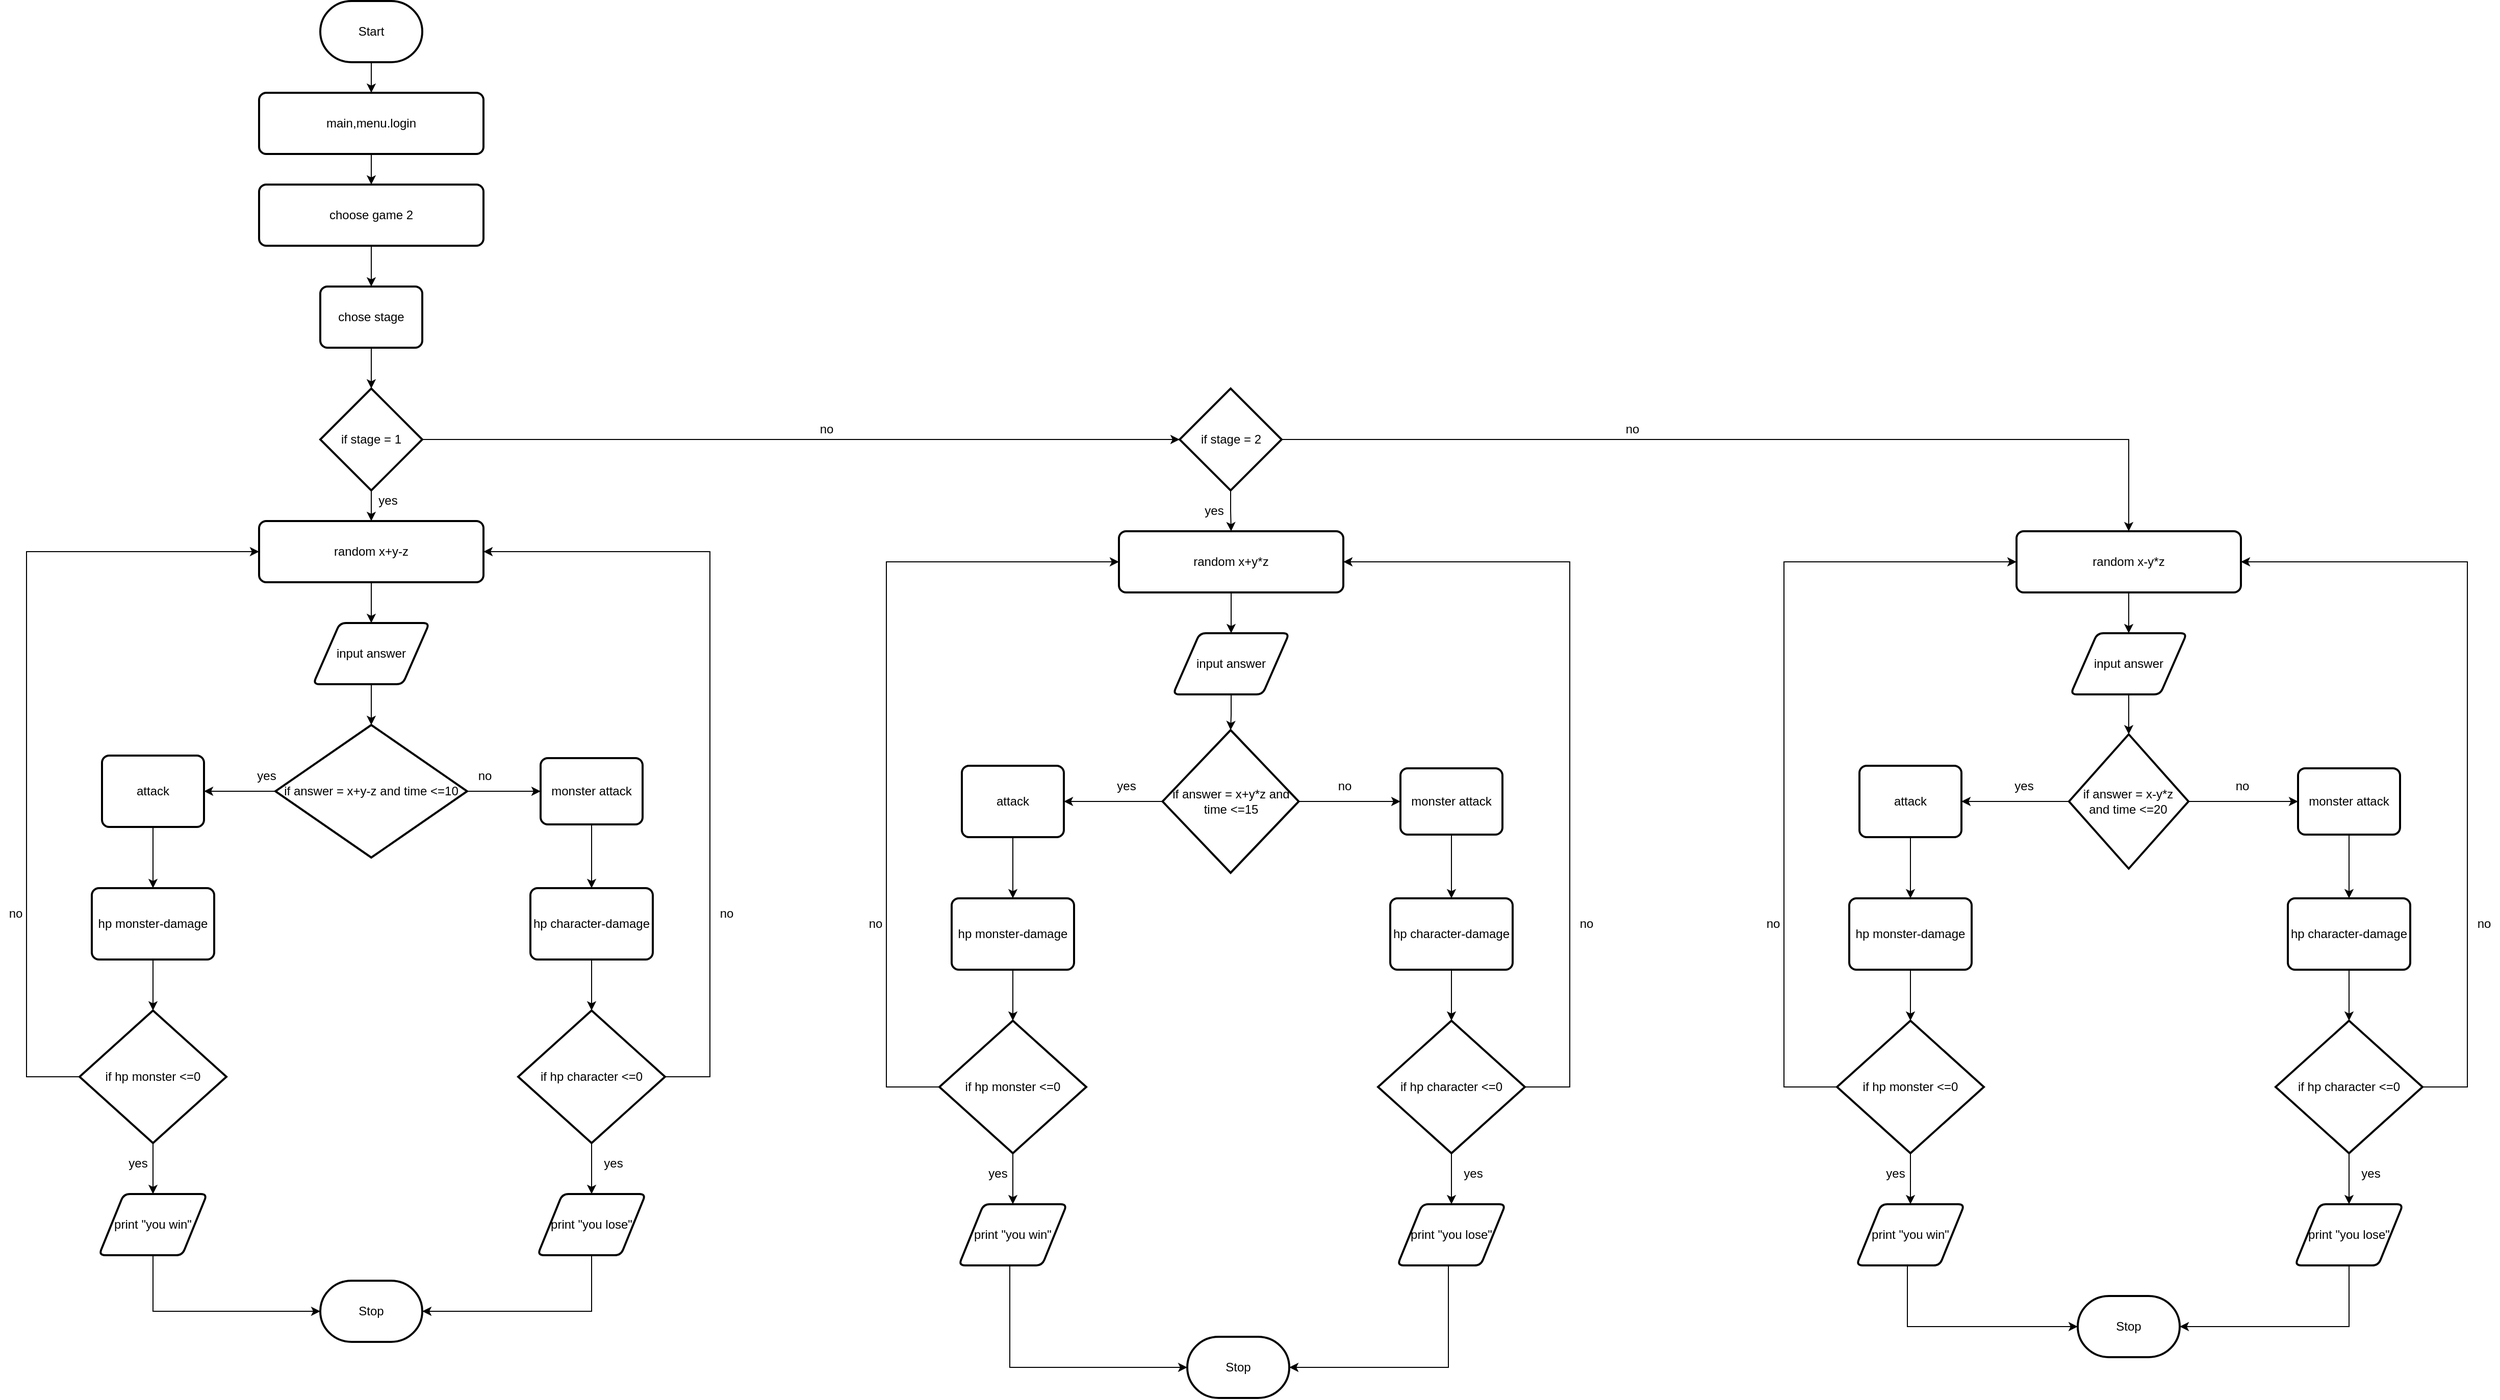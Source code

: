 <mxfile version="17.4.0" type="device"><diagram id="O9XZ9mIHdkQ8O5fEQUaZ" name="Page-1"><mxGraphModel dx="4620" dy="1631" grid="1" gridSize="10" guides="1" tooltips="1" connect="1" arrows="1" fold="1" page="1" pageScale="1" pageWidth="827" pageHeight="1169" math="0" shadow="0"><root><mxCell id="0"/><mxCell id="1" parent="0"/><mxCell id="i_u6n68iy82JmbD3WDRk-13" style="edgeStyle=orthogonalEdgeStyle;rounded=0;orthogonalLoop=1;jettySize=auto;html=1;" parent="1" source="i_u6n68iy82JmbD3WDRk-9" target="i_u6n68iy82JmbD3WDRk-11" edge="1"><mxGeometry relative="1" as="geometry"/></mxCell><mxCell id="i_u6n68iy82JmbD3WDRk-9" value="random x-y*z" style="rounded=1;whiteSpace=wrap;html=1;absoluteArcSize=1;arcSize=14;strokeWidth=2;" parent="1" vertex="1"><mxGeometry x="339" y="540" width="220" height="60" as="geometry"/></mxCell><mxCell id="i_u6n68iy82JmbD3WDRk-14" style="edgeStyle=orthogonalEdgeStyle;rounded=0;orthogonalLoop=1;jettySize=auto;html=1;entryX=0.5;entryY=0;entryDx=0;entryDy=0;entryPerimeter=0;" parent="1" source="i_u6n68iy82JmbD3WDRk-11" target="i_u6n68iy82JmbD3WDRk-12" edge="1"><mxGeometry relative="1" as="geometry"/></mxCell><mxCell id="i_u6n68iy82JmbD3WDRk-11" value="input answer" style="shape=parallelogram;html=1;strokeWidth=2;perimeter=parallelogramPerimeter;whiteSpace=wrap;rounded=1;arcSize=12;size=0.23;" parent="1" vertex="1"><mxGeometry x="392" y="640" width="114" height="60" as="geometry"/></mxCell><mxCell id="Tx6GWyymytDG92MF5uOb-338" style="edgeStyle=orthogonalEdgeStyle;rounded=0;orthogonalLoop=1;jettySize=auto;html=1;entryX=1;entryY=0.5;entryDx=0;entryDy=0;" edge="1" parent="1" source="i_u6n68iy82JmbD3WDRk-12" target="i_u6n68iy82JmbD3WDRk-16"><mxGeometry relative="1" as="geometry"/></mxCell><mxCell id="Tx6GWyymytDG92MF5uOb-339" style="edgeStyle=orthogonalEdgeStyle;rounded=0;orthogonalLoop=1;jettySize=auto;html=1;entryX=0;entryY=0.5;entryDx=0;entryDy=0;" edge="1" parent="1" source="i_u6n68iy82JmbD3WDRk-12" target="i_u6n68iy82JmbD3WDRk-15"><mxGeometry relative="1" as="geometry"/></mxCell><mxCell id="i_u6n68iy82JmbD3WDRk-12" value="if answer = x-y*z &lt;br&gt;and time &amp;lt;=20" style="strokeWidth=2;html=1;shape=mxgraph.flowchart.decision;whiteSpace=wrap;" parent="1" vertex="1"><mxGeometry x="390.43" y="739.13" width="117.13" height="131.74" as="geometry"/></mxCell><mxCell id="i_u6n68iy82JmbD3WDRk-26" style="edgeStyle=orthogonalEdgeStyle;rounded=0;orthogonalLoop=1;jettySize=auto;html=1;entryX=0.5;entryY=0;entryDx=0;entryDy=0;" parent="1" source="i_u6n68iy82JmbD3WDRk-15" target="i_u6n68iy82JmbD3WDRk-24" edge="1"><mxGeometry relative="1" as="geometry"/></mxCell><mxCell id="i_u6n68iy82JmbD3WDRk-15" value="monster attack" style="rounded=1;whiteSpace=wrap;html=1;absoluteArcSize=1;arcSize=14;strokeWidth=2;" parent="1" vertex="1"><mxGeometry x="615" y="772.5" width="100" height="65" as="geometry"/></mxCell><mxCell id="i_u6n68iy82JmbD3WDRk-25" style="edgeStyle=orthogonalEdgeStyle;rounded=0;orthogonalLoop=1;jettySize=auto;html=1;entryX=0.5;entryY=0;entryDx=0;entryDy=0;" parent="1" source="i_u6n68iy82JmbD3WDRk-16" target="i_u6n68iy82JmbD3WDRk-23" edge="1"><mxGeometry relative="1" as="geometry"/></mxCell><mxCell id="i_u6n68iy82JmbD3WDRk-16" value="attack" style="rounded=1;whiteSpace=wrap;html=1;absoluteArcSize=1;arcSize=14;strokeWidth=2;" parent="1" vertex="1"><mxGeometry x="185" y="770" width="100" height="70" as="geometry"/></mxCell><mxCell id="i_u6n68iy82JmbD3WDRk-19" value="yes" style="text;html=1;align=center;verticalAlign=middle;resizable=0;points=[];autosize=1;strokeColor=none;fillColor=none;" parent="1" vertex="1"><mxGeometry x="331" y="780" width="30" height="20" as="geometry"/></mxCell><mxCell id="i_u6n68iy82JmbD3WDRk-20" value="no" style="text;html=1;align=center;verticalAlign=middle;resizable=0;points=[];autosize=1;strokeColor=none;fillColor=none;" parent="1" vertex="1"><mxGeometry x="545" y="780" width="30" height="20" as="geometry"/></mxCell><mxCell id="i_u6n68iy82JmbD3WDRk-33" style="edgeStyle=orthogonalEdgeStyle;rounded=0;orthogonalLoop=1;jettySize=auto;html=1;entryX=0.5;entryY=0;entryDx=0;entryDy=0;entryPerimeter=0;" parent="1" source="i_u6n68iy82JmbD3WDRk-23" target="i_u6n68iy82JmbD3WDRk-32" edge="1"><mxGeometry relative="1" as="geometry"/></mxCell><mxCell id="i_u6n68iy82JmbD3WDRk-23" value="hp monster-damage" style="rounded=1;whiteSpace=wrap;html=1;absoluteArcSize=1;arcSize=14;strokeWidth=2;" parent="1" vertex="1"><mxGeometry x="175" y="900" width="120" height="70" as="geometry"/></mxCell><mxCell id="i_u6n68iy82JmbD3WDRk-34" style="edgeStyle=orthogonalEdgeStyle;rounded=0;orthogonalLoop=1;jettySize=auto;html=1;entryX=0.5;entryY=0;entryDx=0;entryDy=0;entryPerimeter=0;" parent="1" source="i_u6n68iy82JmbD3WDRk-24" target="i_u6n68iy82JmbD3WDRk-31" edge="1"><mxGeometry relative="1" as="geometry"/></mxCell><mxCell id="i_u6n68iy82JmbD3WDRk-24" value="hp character-damage" style="rounded=1;whiteSpace=wrap;html=1;absoluteArcSize=1;arcSize=14;strokeWidth=2;" parent="1" vertex="1"><mxGeometry x="605" y="900" width="120" height="70" as="geometry"/></mxCell><mxCell id="i_u6n68iy82JmbD3WDRk-45" style="edgeStyle=orthogonalEdgeStyle;rounded=0;orthogonalLoop=1;jettySize=auto;html=1;entryX=0.5;entryY=0;entryDx=0;entryDy=0;" parent="1" source="i_u6n68iy82JmbD3WDRk-31" target="i_u6n68iy82JmbD3WDRk-43" edge="1"><mxGeometry relative="1" as="geometry"/></mxCell><mxCell id="i_u6n68iy82JmbD3WDRk-54" style="edgeStyle=orthogonalEdgeStyle;rounded=0;orthogonalLoop=1;jettySize=auto;html=1;entryX=1;entryY=0.5;entryDx=0;entryDy=0;" parent="1" source="i_u6n68iy82JmbD3WDRk-31" target="i_u6n68iy82JmbD3WDRk-9" edge="1"><mxGeometry relative="1" as="geometry"><Array as="points"><mxPoint x="781" y="1085"/><mxPoint x="781" y="570"/></Array></mxGeometry></mxCell><mxCell id="i_u6n68iy82JmbD3WDRk-31" value="if hp character &amp;lt;=0" style="strokeWidth=2;html=1;shape=mxgraph.flowchart.decision;whiteSpace=wrap;" parent="1" vertex="1"><mxGeometry x="593" y="1020" width="144" height="130" as="geometry"/></mxCell><mxCell id="i_u6n68iy82JmbD3WDRk-44" style="edgeStyle=orthogonalEdgeStyle;rounded=0;orthogonalLoop=1;jettySize=auto;html=1;entryX=0.5;entryY=0;entryDx=0;entryDy=0;" parent="1" source="i_u6n68iy82JmbD3WDRk-32" target="i_u6n68iy82JmbD3WDRk-42" edge="1"><mxGeometry relative="1" as="geometry"/></mxCell><mxCell id="i_u6n68iy82JmbD3WDRk-53" style="edgeStyle=orthogonalEdgeStyle;rounded=0;orthogonalLoop=1;jettySize=auto;html=1;entryX=0;entryY=0.5;entryDx=0;entryDy=0;" parent="1" source="i_u6n68iy82JmbD3WDRk-32" target="i_u6n68iy82JmbD3WDRk-9" edge="1"><mxGeometry relative="1" as="geometry"><mxPoint x="111" y="560" as="targetPoint"/><Array as="points"><mxPoint x="111" y="1085"/><mxPoint x="111" y="570"/></Array></mxGeometry></mxCell><mxCell id="i_u6n68iy82JmbD3WDRk-32" value="if hp monster &amp;lt;=0" style="strokeWidth=2;html=1;shape=mxgraph.flowchart.decision;whiteSpace=wrap;" parent="1" vertex="1"><mxGeometry x="163" y="1020" width="144" height="130" as="geometry"/></mxCell><mxCell id="i_u6n68iy82JmbD3WDRk-37" value="no" style="text;html=1;align=center;verticalAlign=middle;resizable=0;points=[];autosize=1;strokeColor=none;fillColor=none;" parent="1" vertex="1"><mxGeometry x="85" y="915" width="30" height="20" as="geometry"/></mxCell><mxCell id="i_u6n68iy82JmbD3WDRk-38" value="no" style="text;html=1;align=center;verticalAlign=middle;resizable=0;points=[];autosize=1;strokeColor=none;fillColor=none;" parent="1" vertex="1"><mxGeometry x="782" y="915" width="30" height="20" as="geometry"/></mxCell><mxCell id="Tx6GWyymytDG92MF5uOb-345" style="edgeStyle=orthogonalEdgeStyle;rounded=0;orthogonalLoop=1;jettySize=auto;html=1;entryX=0;entryY=0.5;entryDx=0;entryDy=0;entryPerimeter=0;" edge="1" parent="1" source="i_u6n68iy82JmbD3WDRk-42" target="Tx6GWyymytDG92MF5uOb-342"><mxGeometry relative="1" as="geometry"><Array as="points"><mxPoint x="232" y="1320"/></Array></mxGeometry></mxCell><mxCell id="i_u6n68iy82JmbD3WDRk-42" value="print &quot;you win&quot;" style="shape=parallelogram;html=1;strokeWidth=2;perimeter=parallelogramPerimeter;whiteSpace=wrap;rounded=1;arcSize=12;size=0.23;" parent="1" vertex="1"><mxGeometry x="182" y="1200" width="106" height="60" as="geometry"/></mxCell><mxCell id="Tx6GWyymytDG92MF5uOb-348" style="edgeStyle=orthogonalEdgeStyle;rounded=0;orthogonalLoop=1;jettySize=auto;html=1;entryX=1;entryY=0.5;entryDx=0;entryDy=0;entryPerimeter=0;" edge="1" parent="1" source="i_u6n68iy82JmbD3WDRk-43" target="Tx6GWyymytDG92MF5uOb-342"><mxGeometry relative="1" as="geometry"><mxPoint x="665.0" y="1330" as="targetPoint"/><Array as="points"><mxPoint x="665" y="1320"/></Array></mxGeometry></mxCell><mxCell id="i_u6n68iy82JmbD3WDRk-43" value="print &quot;you lose&quot;" style="shape=parallelogram;html=1;strokeWidth=2;perimeter=parallelogramPerimeter;whiteSpace=wrap;rounded=1;arcSize=12;size=0.23;" parent="1" vertex="1"><mxGeometry x="612" y="1200" width="106" height="60" as="geometry"/></mxCell><mxCell id="i_u6n68iy82JmbD3WDRk-55" value="yes" style="text;html=1;align=center;verticalAlign=middle;resizable=0;points=[];autosize=1;strokeColor=none;fillColor=none;" parent="1" vertex="1"><mxGeometry x="205" y="1160" width="30" height="20" as="geometry"/></mxCell><mxCell id="i_u6n68iy82JmbD3WDRk-56" value="yes" style="text;html=1;align=center;verticalAlign=middle;resizable=0;points=[];autosize=1;strokeColor=none;fillColor=none;" parent="1" vertex="1"><mxGeometry x="671" y="1160" width="30" height="20" as="geometry"/></mxCell><mxCell id="Tx6GWyymytDG92MF5uOb-190" style="edgeStyle=orthogonalEdgeStyle;rounded=0;orthogonalLoop=1;jettySize=auto;html=1;" edge="1" parent="1" source="Tx6GWyymytDG92MF5uOb-191" target="Tx6GWyymytDG92MF5uOb-193"><mxGeometry relative="1" as="geometry"/></mxCell><mxCell id="Tx6GWyymytDG92MF5uOb-191" value="random x+y*z" style="rounded=1;whiteSpace=wrap;html=1;absoluteArcSize=1;arcSize=14;strokeWidth=2;" vertex="1" parent="1"><mxGeometry x="-541" y="540" width="220" height="60" as="geometry"/></mxCell><mxCell id="Tx6GWyymytDG92MF5uOb-192" style="edgeStyle=orthogonalEdgeStyle;rounded=0;orthogonalLoop=1;jettySize=auto;html=1;entryX=0.5;entryY=0;entryDx=0;entryDy=0;entryPerimeter=0;" edge="1" parent="1" source="Tx6GWyymytDG92MF5uOb-193" target="Tx6GWyymytDG92MF5uOb-196"><mxGeometry relative="1" as="geometry"/></mxCell><mxCell id="Tx6GWyymytDG92MF5uOb-193" value="input answer" style="shape=parallelogram;html=1;strokeWidth=2;perimeter=parallelogramPerimeter;whiteSpace=wrap;rounded=1;arcSize=12;size=0.23;" vertex="1" parent="1"><mxGeometry x="-488" y="640" width="114" height="60" as="geometry"/></mxCell><mxCell id="Tx6GWyymytDG92MF5uOb-194" style="edgeStyle=orthogonalEdgeStyle;rounded=0;orthogonalLoop=1;jettySize=auto;html=1;entryX=1;entryY=0.5;entryDx=0;entryDy=0;" edge="1" parent="1" source="Tx6GWyymytDG92MF5uOb-196" target="Tx6GWyymytDG92MF5uOb-200"><mxGeometry relative="1" as="geometry"/></mxCell><mxCell id="Tx6GWyymytDG92MF5uOb-195" style="edgeStyle=orthogonalEdgeStyle;rounded=0;orthogonalLoop=1;jettySize=auto;html=1;entryX=0;entryY=0.5;entryDx=0;entryDy=0;" edge="1" parent="1" source="Tx6GWyymytDG92MF5uOb-196" target="Tx6GWyymytDG92MF5uOb-198"><mxGeometry relative="1" as="geometry"/></mxCell><mxCell id="Tx6GWyymytDG92MF5uOb-196" value="if answer = x+y*z and time &amp;lt;=15" style="strokeWidth=2;html=1;shape=mxgraph.flowchart.decision;whiteSpace=wrap;" vertex="1" parent="1"><mxGeometry x="-498.27" y="735" width="133.54" height="140" as="geometry"/></mxCell><mxCell id="Tx6GWyymytDG92MF5uOb-197" style="edgeStyle=orthogonalEdgeStyle;rounded=0;orthogonalLoop=1;jettySize=auto;html=1;entryX=0.5;entryY=0;entryDx=0;entryDy=0;" edge="1" parent="1" source="Tx6GWyymytDG92MF5uOb-198" target="Tx6GWyymytDG92MF5uOb-206"><mxGeometry relative="1" as="geometry"/></mxCell><mxCell id="Tx6GWyymytDG92MF5uOb-198" value="monster attack" style="rounded=1;whiteSpace=wrap;html=1;absoluteArcSize=1;arcSize=14;strokeWidth=2;" vertex="1" parent="1"><mxGeometry x="-265" y="772.5" width="100" height="65" as="geometry"/></mxCell><mxCell id="Tx6GWyymytDG92MF5uOb-199" style="edgeStyle=orthogonalEdgeStyle;rounded=0;orthogonalLoop=1;jettySize=auto;html=1;entryX=0.5;entryY=0;entryDx=0;entryDy=0;" edge="1" parent="1" source="Tx6GWyymytDG92MF5uOb-200" target="Tx6GWyymytDG92MF5uOb-204"><mxGeometry relative="1" as="geometry"/></mxCell><mxCell id="Tx6GWyymytDG92MF5uOb-200" value="attack" style="rounded=1;whiteSpace=wrap;html=1;absoluteArcSize=1;arcSize=14;strokeWidth=2;" vertex="1" parent="1"><mxGeometry x="-695" y="770" width="100" height="70" as="geometry"/></mxCell><mxCell id="Tx6GWyymytDG92MF5uOb-201" value="yes" style="text;html=1;align=center;verticalAlign=middle;resizable=0;points=[];autosize=1;strokeColor=none;fillColor=none;" vertex="1" parent="1"><mxGeometry x="-549" y="780" width="30" height="20" as="geometry"/></mxCell><mxCell id="Tx6GWyymytDG92MF5uOb-202" value="no" style="text;html=1;align=center;verticalAlign=middle;resizable=0;points=[];autosize=1;strokeColor=none;fillColor=none;" vertex="1" parent="1"><mxGeometry x="-335" y="780" width="30" height="20" as="geometry"/></mxCell><mxCell id="Tx6GWyymytDG92MF5uOb-203" style="edgeStyle=orthogonalEdgeStyle;rounded=0;orthogonalLoop=1;jettySize=auto;html=1;entryX=0.5;entryY=0;entryDx=0;entryDy=0;entryPerimeter=0;" edge="1" parent="1" source="Tx6GWyymytDG92MF5uOb-204" target="Tx6GWyymytDG92MF5uOb-212"><mxGeometry relative="1" as="geometry"/></mxCell><mxCell id="Tx6GWyymytDG92MF5uOb-204" value="hp monster-damage" style="rounded=1;whiteSpace=wrap;html=1;absoluteArcSize=1;arcSize=14;strokeWidth=2;" vertex="1" parent="1"><mxGeometry x="-705" y="900" width="120" height="70" as="geometry"/></mxCell><mxCell id="Tx6GWyymytDG92MF5uOb-205" style="edgeStyle=orthogonalEdgeStyle;rounded=0;orthogonalLoop=1;jettySize=auto;html=1;entryX=0.5;entryY=0;entryDx=0;entryDy=0;entryPerimeter=0;" edge="1" parent="1" source="Tx6GWyymytDG92MF5uOb-206" target="Tx6GWyymytDG92MF5uOb-209"><mxGeometry relative="1" as="geometry"/></mxCell><mxCell id="Tx6GWyymytDG92MF5uOb-206" value="hp character-damage" style="rounded=1;whiteSpace=wrap;html=1;absoluteArcSize=1;arcSize=14;strokeWidth=2;" vertex="1" parent="1"><mxGeometry x="-275" y="900" width="120" height="70" as="geometry"/></mxCell><mxCell id="Tx6GWyymytDG92MF5uOb-207" style="edgeStyle=orthogonalEdgeStyle;rounded=0;orthogonalLoop=1;jettySize=auto;html=1;entryX=0.5;entryY=0;entryDx=0;entryDy=0;" edge="1" parent="1" source="Tx6GWyymytDG92MF5uOb-209" target="Tx6GWyymytDG92MF5uOb-218"><mxGeometry relative="1" as="geometry"/></mxCell><mxCell id="Tx6GWyymytDG92MF5uOb-208" style="edgeStyle=orthogonalEdgeStyle;rounded=0;orthogonalLoop=1;jettySize=auto;html=1;entryX=1;entryY=0.5;entryDx=0;entryDy=0;" edge="1" parent="1" source="Tx6GWyymytDG92MF5uOb-209" target="Tx6GWyymytDG92MF5uOb-191"><mxGeometry relative="1" as="geometry"><Array as="points"><mxPoint x="-99" y="1085"/><mxPoint x="-99" y="570"/></Array></mxGeometry></mxCell><mxCell id="Tx6GWyymytDG92MF5uOb-209" value="if hp character &amp;lt;=0" style="strokeWidth=2;html=1;shape=mxgraph.flowchart.decision;whiteSpace=wrap;" vertex="1" parent="1"><mxGeometry x="-287" y="1020" width="144" height="130" as="geometry"/></mxCell><mxCell id="Tx6GWyymytDG92MF5uOb-210" style="edgeStyle=orthogonalEdgeStyle;rounded=0;orthogonalLoop=1;jettySize=auto;html=1;entryX=0.5;entryY=0;entryDx=0;entryDy=0;" edge="1" parent="1" source="Tx6GWyymytDG92MF5uOb-212" target="Tx6GWyymytDG92MF5uOb-216"><mxGeometry relative="1" as="geometry"/></mxCell><mxCell id="Tx6GWyymytDG92MF5uOb-211" style="edgeStyle=orthogonalEdgeStyle;rounded=0;orthogonalLoop=1;jettySize=auto;html=1;entryX=0;entryY=0.5;entryDx=0;entryDy=0;" edge="1" parent="1" source="Tx6GWyymytDG92MF5uOb-212" target="Tx6GWyymytDG92MF5uOb-191"><mxGeometry relative="1" as="geometry"><mxPoint x="-769" y="560" as="targetPoint"/><Array as="points"><mxPoint x="-769" y="1085"/><mxPoint x="-769" y="570"/></Array></mxGeometry></mxCell><mxCell id="Tx6GWyymytDG92MF5uOb-212" value="if hp monster &amp;lt;=0" style="strokeWidth=2;html=1;shape=mxgraph.flowchart.decision;whiteSpace=wrap;" vertex="1" parent="1"><mxGeometry x="-717" y="1020" width="144" height="130" as="geometry"/></mxCell><mxCell id="Tx6GWyymytDG92MF5uOb-213" value="no" style="text;html=1;align=center;verticalAlign=middle;resizable=0;points=[];autosize=1;strokeColor=none;fillColor=none;" vertex="1" parent="1"><mxGeometry x="-795" y="915" width="30" height="20" as="geometry"/></mxCell><mxCell id="Tx6GWyymytDG92MF5uOb-214" value="no" style="text;html=1;align=center;verticalAlign=middle;resizable=0;points=[];autosize=1;strokeColor=none;fillColor=none;" vertex="1" parent="1"><mxGeometry x="-98" y="915" width="30" height="20" as="geometry"/></mxCell><mxCell id="Tx6GWyymytDG92MF5uOb-344" style="edgeStyle=orthogonalEdgeStyle;rounded=0;orthogonalLoop=1;jettySize=auto;html=1;entryX=0;entryY=0.5;entryDx=0;entryDy=0;entryPerimeter=0;" edge="1" parent="1" source="Tx6GWyymytDG92MF5uOb-216" target="Tx6GWyymytDG92MF5uOb-341"><mxGeometry relative="1" as="geometry"><Array as="points"><mxPoint x="-648" y="1360"/></Array></mxGeometry></mxCell><mxCell id="Tx6GWyymytDG92MF5uOb-216" value="print &quot;you win&quot;" style="shape=parallelogram;html=1;strokeWidth=2;perimeter=parallelogramPerimeter;whiteSpace=wrap;rounded=1;arcSize=12;size=0.23;" vertex="1" parent="1"><mxGeometry x="-698" y="1200" width="106" height="60" as="geometry"/></mxCell><mxCell id="Tx6GWyymytDG92MF5uOb-343" style="edgeStyle=orthogonalEdgeStyle;rounded=0;orthogonalLoop=1;jettySize=auto;html=1;entryX=1;entryY=0.5;entryDx=0;entryDy=0;entryPerimeter=0;" edge="1" parent="1" source="Tx6GWyymytDG92MF5uOb-218" target="Tx6GWyymytDG92MF5uOb-341"><mxGeometry relative="1" as="geometry"><Array as="points"><mxPoint x="-218" y="1360"/></Array></mxGeometry></mxCell><mxCell id="Tx6GWyymytDG92MF5uOb-218" value="print &quot;you lose&quot;" style="shape=parallelogram;html=1;strokeWidth=2;perimeter=parallelogramPerimeter;whiteSpace=wrap;rounded=1;arcSize=12;size=0.23;" vertex="1" parent="1"><mxGeometry x="-268" y="1200" width="106" height="60" as="geometry"/></mxCell><mxCell id="Tx6GWyymytDG92MF5uOb-221" value="yes" style="text;html=1;align=center;verticalAlign=middle;resizable=0;points=[];autosize=1;strokeColor=none;fillColor=none;" vertex="1" parent="1"><mxGeometry x="-675" y="1160" width="30" height="20" as="geometry"/></mxCell><mxCell id="Tx6GWyymytDG92MF5uOb-222" value="yes" style="text;html=1;align=center;verticalAlign=middle;resizable=0;points=[];autosize=1;strokeColor=none;fillColor=none;" vertex="1" parent="1"><mxGeometry x="-209" y="1160" width="30" height="20" as="geometry"/></mxCell><mxCell id="Tx6GWyymytDG92MF5uOb-229" value="" style="edgeStyle=orthogonalEdgeStyle;rounded=0;orthogonalLoop=1;jettySize=auto;html=1;" edge="1" parent="1" source="Tx6GWyymytDG92MF5uOb-230" target="Tx6GWyymytDG92MF5uOb-232"><mxGeometry relative="1" as="geometry"/></mxCell><mxCell id="Tx6GWyymytDG92MF5uOb-230" value="Start" style="strokeWidth=2;html=1;shape=mxgraph.flowchart.terminator;whiteSpace=wrap;" vertex="1" parent="1"><mxGeometry x="-1324" y="20" width="100" height="60" as="geometry"/></mxCell><mxCell id="Tx6GWyymytDG92MF5uOb-231" value="" style="edgeStyle=orthogonalEdgeStyle;rounded=0;orthogonalLoop=1;jettySize=auto;html=1;" edge="1" parent="1" source="Tx6GWyymytDG92MF5uOb-232" target="Tx6GWyymytDG92MF5uOb-234"><mxGeometry relative="1" as="geometry"/></mxCell><mxCell id="Tx6GWyymytDG92MF5uOb-232" value="main,menu.login" style="rounded=1;whiteSpace=wrap;html=1;absoluteArcSize=1;arcSize=14;strokeWidth=2;" vertex="1" parent="1"><mxGeometry x="-1384" y="110" width="220" height="60" as="geometry"/></mxCell><mxCell id="Tx6GWyymytDG92MF5uOb-233" style="edgeStyle=orthogonalEdgeStyle;rounded=0;orthogonalLoop=1;jettySize=auto;html=1;entryX=0.5;entryY=0;entryDx=0;entryDy=0;" edge="1" parent="1" source="Tx6GWyymytDG92MF5uOb-234" target="Tx6GWyymytDG92MF5uOb-269"><mxGeometry relative="1" as="geometry"/></mxCell><mxCell id="Tx6GWyymytDG92MF5uOb-234" value="choose game 2" style="rounded=1;whiteSpace=wrap;html=1;absoluteArcSize=1;arcSize=14;strokeWidth=2;" vertex="1" parent="1"><mxGeometry x="-1384" y="200" width="220" height="60" as="geometry"/></mxCell><mxCell id="Tx6GWyymytDG92MF5uOb-235" style="edgeStyle=orthogonalEdgeStyle;rounded=0;orthogonalLoop=1;jettySize=auto;html=1;" edge="1" parent="1" source="Tx6GWyymytDG92MF5uOb-236" target="Tx6GWyymytDG92MF5uOb-238"><mxGeometry relative="1" as="geometry"/></mxCell><mxCell id="Tx6GWyymytDG92MF5uOb-236" value="random x+y-z" style="rounded=1;whiteSpace=wrap;html=1;absoluteArcSize=1;arcSize=14;strokeWidth=2;" vertex="1" parent="1"><mxGeometry x="-1384" y="530" width="220" height="60" as="geometry"/></mxCell><mxCell id="Tx6GWyymytDG92MF5uOb-237" style="edgeStyle=orthogonalEdgeStyle;rounded=0;orthogonalLoop=1;jettySize=auto;html=1;entryX=0.5;entryY=0;entryDx=0;entryDy=0;entryPerimeter=0;" edge="1" parent="1" source="Tx6GWyymytDG92MF5uOb-238" target="Tx6GWyymytDG92MF5uOb-241"><mxGeometry relative="1" as="geometry"/></mxCell><mxCell id="Tx6GWyymytDG92MF5uOb-238" value="input answer" style="shape=parallelogram;html=1;strokeWidth=2;perimeter=parallelogramPerimeter;whiteSpace=wrap;rounded=1;arcSize=12;size=0.23;" vertex="1" parent="1"><mxGeometry x="-1331" y="630" width="114" height="60" as="geometry"/></mxCell><mxCell id="Tx6GWyymytDG92MF5uOb-239" style="edgeStyle=orthogonalEdgeStyle;rounded=0;orthogonalLoop=1;jettySize=auto;html=1;entryX=1;entryY=0.5;entryDx=0;entryDy=0;" edge="1" parent="1" source="Tx6GWyymytDG92MF5uOb-241" target="Tx6GWyymytDG92MF5uOb-245"><mxGeometry relative="1" as="geometry"/></mxCell><mxCell id="Tx6GWyymytDG92MF5uOb-240" style="edgeStyle=orthogonalEdgeStyle;rounded=0;orthogonalLoop=1;jettySize=auto;html=1;entryX=0;entryY=0.5;entryDx=0;entryDy=0;" edge="1" parent="1" source="Tx6GWyymytDG92MF5uOb-241" target="Tx6GWyymytDG92MF5uOb-243"><mxGeometry relative="1" as="geometry"/></mxCell><mxCell id="Tx6GWyymytDG92MF5uOb-241" value="if answer = x+y-z and time &amp;lt;=10" style="strokeWidth=2;html=1;shape=mxgraph.flowchart.decision;whiteSpace=wrap;" vertex="1" parent="1"><mxGeometry x="-1368" y="730" width="188" height="130" as="geometry"/></mxCell><mxCell id="Tx6GWyymytDG92MF5uOb-242" style="edgeStyle=orthogonalEdgeStyle;rounded=0;orthogonalLoop=1;jettySize=auto;html=1;entryX=0.5;entryY=0;entryDx=0;entryDy=0;" edge="1" parent="1" source="Tx6GWyymytDG92MF5uOb-243" target="Tx6GWyymytDG92MF5uOb-251"><mxGeometry relative="1" as="geometry"/></mxCell><mxCell id="Tx6GWyymytDG92MF5uOb-243" value="monster attack" style="rounded=1;whiteSpace=wrap;html=1;absoluteArcSize=1;arcSize=14;strokeWidth=2;" vertex="1" parent="1"><mxGeometry x="-1108" y="762.5" width="100" height="65" as="geometry"/></mxCell><mxCell id="Tx6GWyymytDG92MF5uOb-244" style="edgeStyle=orthogonalEdgeStyle;rounded=0;orthogonalLoop=1;jettySize=auto;html=1;entryX=0.5;entryY=0;entryDx=0;entryDy=0;" edge="1" parent="1" source="Tx6GWyymytDG92MF5uOb-245" target="Tx6GWyymytDG92MF5uOb-249"><mxGeometry relative="1" as="geometry"/></mxCell><mxCell id="Tx6GWyymytDG92MF5uOb-245" value="attack" style="rounded=1;whiteSpace=wrap;html=1;absoluteArcSize=1;arcSize=14;strokeWidth=2;" vertex="1" parent="1"><mxGeometry x="-1538" y="760" width="100" height="70" as="geometry"/></mxCell><mxCell id="Tx6GWyymytDG92MF5uOb-246" value="yes" style="text;html=1;align=center;verticalAlign=middle;resizable=0;points=[];autosize=1;strokeColor=none;fillColor=none;" vertex="1" parent="1"><mxGeometry x="-1392" y="770" width="30" height="20" as="geometry"/></mxCell><mxCell id="Tx6GWyymytDG92MF5uOb-247" value="no" style="text;html=1;align=center;verticalAlign=middle;resizable=0;points=[];autosize=1;strokeColor=none;fillColor=none;" vertex="1" parent="1"><mxGeometry x="-1178" y="770" width="30" height="20" as="geometry"/></mxCell><mxCell id="Tx6GWyymytDG92MF5uOb-248" style="edgeStyle=orthogonalEdgeStyle;rounded=0;orthogonalLoop=1;jettySize=auto;html=1;entryX=0.5;entryY=0;entryDx=0;entryDy=0;entryPerimeter=0;" edge="1" parent="1" source="Tx6GWyymytDG92MF5uOb-249" target="Tx6GWyymytDG92MF5uOb-257"><mxGeometry relative="1" as="geometry"/></mxCell><mxCell id="Tx6GWyymytDG92MF5uOb-249" value="hp monster-damage" style="rounded=1;whiteSpace=wrap;html=1;absoluteArcSize=1;arcSize=14;strokeWidth=2;" vertex="1" parent="1"><mxGeometry x="-1548" y="890" width="120" height="70" as="geometry"/></mxCell><mxCell id="Tx6GWyymytDG92MF5uOb-250" style="edgeStyle=orthogonalEdgeStyle;rounded=0;orthogonalLoop=1;jettySize=auto;html=1;entryX=0.5;entryY=0;entryDx=0;entryDy=0;entryPerimeter=0;" edge="1" parent="1" source="Tx6GWyymytDG92MF5uOb-251" target="Tx6GWyymytDG92MF5uOb-254"><mxGeometry relative="1" as="geometry"/></mxCell><mxCell id="Tx6GWyymytDG92MF5uOb-251" value="hp character-damage" style="rounded=1;whiteSpace=wrap;html=1;absoluteArcSize=1;arcSize=14;strokeWidth=2;" vertex="1" parent="1"><mxGeometry x="-1118" y="890" width="120" height="70" as="geometry"/></mxCell><mxCell id="Tx6GWyymytDG92MF5uOb-252" style="edgeStyle=orthogonalEdgeStyle;rounded=0;orthogonalLoop=1;jettySize=auto;html=1;entryX=0.5;entryY=0;entryDx=0;entryDy=0;" edge="1" parent="1" source="Tx6GWyymytDG92MF5uOb-254" target="Tx6GWyymytDG92MF5uOb-263"><mxGeometry relative="1" as="geometry"/></mxCell><mxCell id="Tx6GWyymytDG92MF5uOb-253" style="edgeStyle=orthogonalEdgeStyle;rounded=0;orthogonalLoop=1;jettySize=auto;html=1;entryX=1;entryY=0.5;entryDx=0;entryDy=0;" edge="1" parent="1" source="Tx6GWyymytDG92MF5uOb-254" target="Tx6GWyymytDG92MF5uOb-236"><mxGeometry relative="1" as="geometry"><Array as="points"><mxPoint x="-942" y="1075"/><mxPoint x="-942" y="560"/></Array></mxGeometry></mxCell><mxCell id="Tx6GWyymytDG92MF5uOb-254" value="if hp character &amp;lt;=0" style="strokeWidth=2;html=1;shape=mxgraph.flowchart.decision;whiteSpace=wrap;" vertex="1" parent="1"><mxGeometry x="-1130" y="1010" width="144" height="130" as="geometry"/></mxCell><mxCell id="Tx6GWyymytDG92MF5uOb-255" style="edgeStyle=orthogonalEdgeStyle;rounded=0;orthogonalLoop=1;jettySize=auto;html=1;entryX=0.5;entryY=0;entryDx=0;entryDy=0;" edge="1" parent="1" source="Tx6GWyymytDG92MF5uOb-257" target="Tx6GWyymytDG92MF5uOb-261"><mxGeometry relative="1" as="geometry"/></mxCell><mxCell id="Tx6GWyymytDG92MF5uOb-256" style="edgeStyle=orthogonalEdgeStyle;rounded=0;orthogonalLoop=1;jettySize=auto;html=1;entryX=0;entryY=0.5;entryDx=0;entryDy=0;" edge="1" parent="1" source="Tx6GWyymytDG92MF5uOb-257" target="Tx6GWyymytDG92MF5uOb-236"><mxGeometry relative="1" as="geometry"><mxPoint x="-1612" y="550" as="targetPoint"/><Array as="points"><mxPoint x="-1612" y="1075"/><mxPoint x="-1612" y="560"/></Array></mxGeometry></mxCell><mxCell id="Tx6GWyymytDG92MF5uOb-257" value="if hp monster &amp;lt;=0" style="strokeWidth=2;html=1;shape=mxgraph.flowchart.decision;whiteSpace=wrap;" vertex="1" parent="1"><mxGeometry x="-1560" y="1010" width="144" height="130" as="geometry"/></mxCell><mxCell id="Tx6GWyymytDG92MF5uOb-258" value="no" style="text;html=1;align=center;verticalAlign=middle;resizable=0;points=[];autosize=1;strokeColor=none;fillColor=none;" vertex="1" parent="1"><mxGeometry x="-1638" y="905" width="30" height="20" as="geometry"/></mxCell><mxCell id="Tx6GWyymytDG92MF5uOb-259" value="no" style="text;html=1;align=center;verticalAlign=middle;resizable=0;points=[];autosize=1;strokeColor=none;fillColor=none;" vertex="1" parent="1"><mxGeometry x="-941" y="905" width="30" height="20" as="geometry"/></mxCell><mxCell id="Tx6GWyymytDG92MF5uOb-340" style="edgeStyle=orthogonalEdgeStyle;rounded=0;orthogonalLoop=1;jettySize=auto;html=1;entryX=0;entryY=0.5;entryDx=0;entryDy=0;entryPerimeter=0;" edge="1" parent="1" source="Tx6GWyymytDG92MF5uOb-261" target="Tx6GWyymytDG92MF5uOb-328"><mxGeometry relative="1" as="geometry"><Array as="points"><mxPoint x="-1488" y="1305"/></Array></mxGeometry></mxCell><mxCell id="Tx6GWyymytDG92MF5uOb-261" value="print &quot;you win&quot;" style="shape=parallelogram;html=1;strokeWidth=2;perimeter=parallelogramPerimeter;whiteSpace=wrap;rounded=1;arcSize=12;size=0.23;" vertex="1" parent="1"><mxGeometry x="-1541" y="1190" width="106" height="60" as="geometry"/></mxCell><mxCell id="Tx6GWyymytDG92MF5uOb-330" style="edgeStyle=orthogonalEdgeStyle;rounded=0;orthogonalLoop=1;jettySize=auto;html=1;entryX=1;entryY=0.5;entryDx=0;entryDy=0;entryPerimeter=0;" edge="1" parent="1" source="Tx6GWyymytDG92MF5uOb-263" target="Tx6GWyymytDG92MF5uOb-328"><mxGeometry relative="1" as="geometry"><Array as="points"><mxPoint x="-1058" y="1305"/></Array></mxGeometry></mxCell><mxCell id="Tx6GWyymytDG92MF5uOb-263" value="print &quot;you lose&quot;" style="shape=parallelogram;html=1;strokeWidth=2;perimeter=parallelogramPerimeter;whiteSpace=wrap;rounded=1;arcSize=12;size=0.23;" vertex="1" parent="1"><mxGeometry x="-1111" y="1190" width="106" height="60" as="geometry"/></mxCell><mxCell id="Tx6GWyymytDG92MF5uOb-266" value="yes" style="text;html=1;align=center;verticalAlign=middle;resizable=0;points=[];autosize=1;strokeColor=none;fillColor=none;" vertex="1" parent="1"><mxGeometry x="-1518" y="1150" width="30" height="20" as="geometry"/></mxCell><mxCell id="Tx6GWyymytDG92MF5uOb-267" value="yes" style="text;html=1;align=center;verticalAlign=middle;resizable=0;points=[];autosize=1;strokeColor=none;fillColor=none;" vertex="1" parent="1"><mxGeometry x="-1052" y="1150" width="30" height="20" as="geometry"/></mxCell><mxCell id="Tx6GWyymytDG92MF5uOb-321" style="edgeStyle=orthogonalEdgeStyle;rounded=0;orthogonalLoop=1;jettySize=auto;html=1;entryX=0.5;entryY=0;entryDx=0;entryDy=0;entryPerimeter=0;" edge="1" parent="1" source="Tx6GWyymytDG92MF5uOb-269" target="Tx6GWyymytDG92MF5uOb-320"><mxGeometry relative="1" as="geometry"/></mxCell><mxCell id="Tx6GWyymytDG92MF5uOb-269" value="chose stage" style="rounded=1;whiteSpace=wrap;html=1;absoluteArcSize=1;arcSize=14;strokeWidth=2;" vertex="1" parent="1"><mxGeometry x="-1324" y="300" width="100" height="60" as="geometry"/></mxCell><mxCell id="Tx6GWyymytDG92MF5uOb-322" style="edgeStyle=orthogonalEdgeStyle;rounded=0;orthogonalLoop=1;jettySize=auto;html=1;entryX=0.5;entryY=0;entryDx=0;entryDy=0;" edge="1" parent="1" source="Tx6GWyymytDG92MF5uOb-320" target="Tx6GWyymytDG92MF5uOb-236"><mxGeometry relative="1" as="geometry"/></mxCell><mxCell id="Tx6GWyymytDG92MF5uOb-324" style="edgeStyle=orthogonalEdgeStyle;rounded=0;orthogonalLoop=1;jettySize=auto;html=1;entryX=0;entryY=0.5;entryDx=0;entryDy=0;entryPerimeter=0;" edge="1" parent="1" source="Tx6GWyymytDG92MF5uOb-320" target="Tx6GWyymytDG92MF5uOb-323"><mxGeometry relative="1" as="geometry"/></mxCell><mxCell id="Tx6GWyymytDG92MF5uOb-320" value="if stage = 1" style="strokeWidth=2;html=1;shape=mxgraph.flowchart.decision;whiteSpace=wrap;" vertex="1" parent="1"><mxGeometry x="-1324" y="400" width="100" height="100" as="geometry"/></mxCell><mxCell id="Tx6GWyymytDG92MF5uOb-325" style="edgeStyle=orthogonalEdgeStyle;rounded=0;orthogonalLoop=1;jettySize=auto;html=1;entryX=0.5;entryY=0;entryDx=0;entryDy=0;" edge="1" parent="1" source="Tx6GWyymytDG92MF5uOb-323" target="Tx6GWyymytDG92MF5uOb-191"><mxGeometry relative="1" as="geometry"/></mxCell><mxCell id="Tx6GWyymytDG92MF5uOb-331" style="edgeStyle=orthogonalEdgeStyle;rounded=0;orthogonalLoop=1;jettySize=auto;html=1;entryX=0.5;entryY=0;entryDx=0;entryDy=0;" edge="1" parent="1" source="Tx6GWyymytDG92MF5uOb-323" target="i_u6n68iy82JmbD3WDRk-9"><mxGeometry relative="1" as="geometry"/></mxCell><mxCell id="Tx6GWyymytDG92MF5uOb-323" value="if stage = 2" style="strokeWidth=2;html=1;shape=mxgraph.flowchart.decision;whiteSpace=wrap;" vertex="1" parent="1"><mxGeometry x="-481.5" y="400" width="100" height="100" as="geometry"/></mxCell><mxCell id="Tx6GWyymytDG92MF5uOb-326" style="edgeStyle=orthogonalEdgeStyle;rounded=0;orthogonalLoop=1;jettySize=auto;html=1;exitX=0.5;exitY=1;exitDx=0;exitDy=0;" edge="1" parent="1" source="Tx6GWyymytDG92MF5uOb-191" target="Tx6GWyymytDG92MF5uOb-191"><mxGeometry relative="1" as="geometry"/></mxCell><mxCell id="Tx6GWyymytDG92MF5uOb-328" value="Stop" style="strokeWidth=2;html=1;shape=mxgraph.flowchart.terminator;whiteSpace=wrap;" vertex="1" parent="1"><mxGeometry x="-1324" y="1275" width="100" height="60" as="geometry"/></mxCell><mxCell id="Tx6GWyymytDG92MF5uOb-332" value="yes" style="text;html=1;align=center;verticalAlign=middle;resizable=0;points=[];autosize=1;strokeColor=none;fillColor=none;" vertex="1" parent="1"><mxGeometry x="-1273" y="500" width="30" height="20" as="geometry"/></mxCell><mxCell id="Tx6GWyymytDG92MF5uOb-333" value="no" style="text;html=1;align=center;verticalAlign=middle;resizable=0;points=[];autosize=1;strokeColor=none;fillColor=none;" vertex="1" parent="1"><mxGeometry x="-843" y="430" width="30" height="20" as="geometry"/></mxCell><mxCell id="Tx6GWyymytDG92MF5uOb-334" value="yes" style="text;html=1;align=center;verticalAlign=middle;resizable=0;points=[];autosize=1;strokeColor=none;fillColor=none;" vertex="1" parent="1"><mxGeometry x="-463" y="510" width="30" height="20" as="geometry"/></mxCell><mxCell id="Tx6GWyymytDG92MF5uOb-335" value="no" style="text;html=1;align=center;verticalAlign=middle;resizable=0;points=[];autosize=1;strokeColor=none;fillColor=none;" vertex="1" parent="1"><mxGeometry x="-53" y="430" width="30" height="20" as="geometry"/></mxCell><mxCell id="Tx6GWyymytDG92MF5uOb-341" value="Stop" style="strokeWidth=2;html=1;shape=mxgraph.flowchart.terminator;whiteSpace=wrap;" vertex="1" parent="1"><mxGeometry x="-474" y="1330" width="100" height="60" as="geometry"/></mxCell><mxCell id="Tx6GWyymytDG92MF5uOb-342" value="Stop" style="strokeWidth=2;html=1;shape=mxgraph.flowchart.terminator;whiteSpace=wrap;" vertex="1" parent="1"><mxGeometry x="399" y="1290" width="100" height="60" as="geometry"/></mxCell></root></mxGraphModel></diagram></mxfile>